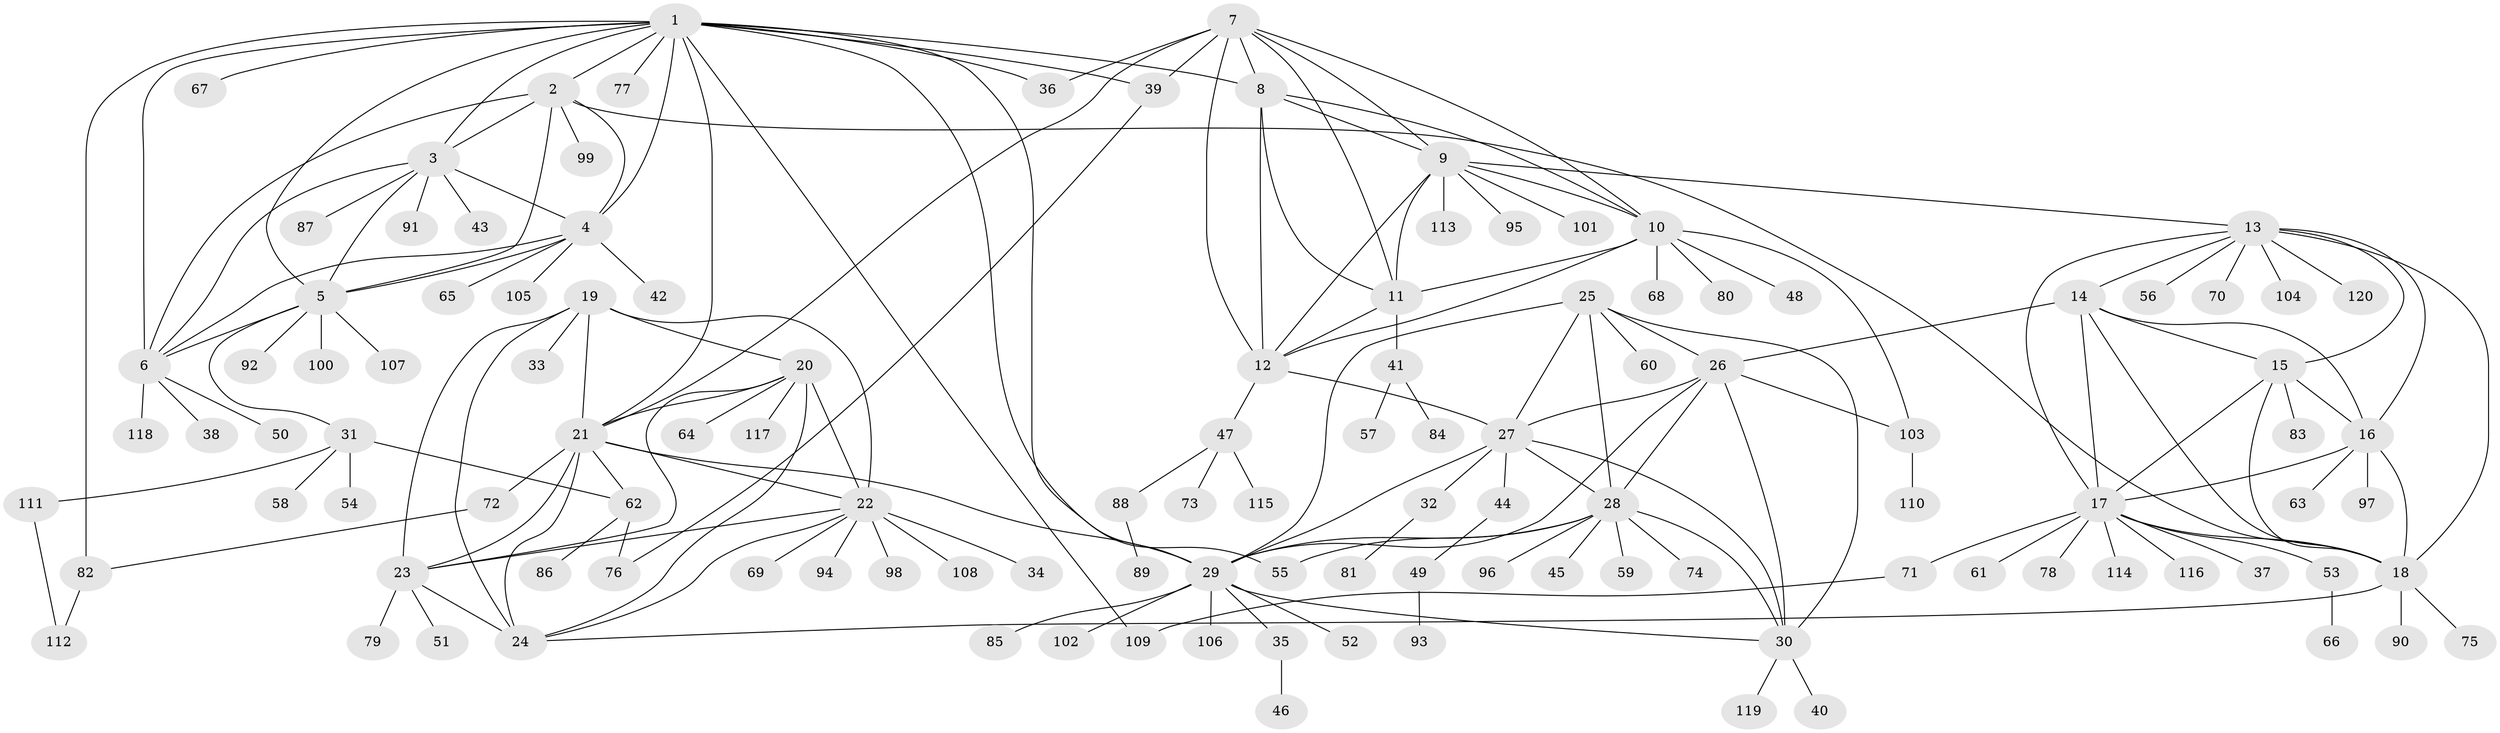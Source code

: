 // coarse degree distribution, {10: 0.016666666666666666, 8: 0.03333333333333333, 6: 0.06666666666666667, 5: 0.08333333333333333, 13: 0.016666666666666666, 2: 0.1, 7: 0.03333333333333333, 4: 0.016666666666666666, 11: 0.016666666666666666, 3: 0.016666666666666666, 1: 0.6}
// Generated by graph-tools (version 1.1) at 2025/19/03/04/25 18:19:29]
// undirected, 120 vertices, 184 edges
graph export_dot {
graph [start="1"]
  node [color=gray90,style=filled];
  1;
  2;
  3;
  4;
  5;
  6;
  7;
  8;
  9;
  10;
  11;
  12;
  13;
  14;
  15;
  16;
  17;
  18;
  19;
  20;
  21;
  22;
  23;
  24;
  25;
  26;
  27;
  28;
  29;
  30;
  31;
  32;
  33;
  34;
  35;
  36;
  37;
  38;
  39;
  40;
  41;
  42;
  43;
  44;
  45;
  46;
  47;
  48;
  49;
  50;
  51;
  52;
  53;
  54;
  55;
  56;
  57;
  58;
  59;
  60;
  61;
  62;
  63;
  64;
  65;
  66;
  67;
  68;
  69;
  70;
  71;
  72;
  73;
  74;
  75;
  76;
  77;
  78;
  79;
  80;
  81;
  82;
  83;
  84;
  85;
  86;
  87;
  88;
  89;
  90;
  91;
  92;
  93;
  94;
  95;
  96;
  97;
  98;
  99;
  100;
  101;
  102;
  103;
  104;
  105;
  106;
  107;
  108;
  109;
  110;
  111;
  112;
  113;
  114;
  115;
  116;
  117;
  118;
  119;
  120;
  1 -- 2;
  1 -- 3;
  1 -- 4;
  1 -- 5;
  1 -- 6;
  1 -- 8;
  1 -- 21;
  1 -- 29;
  1 -- 36;
  1 -- 39;
  1 -- 55;
  1 -- 67;
  1 -- 77;
  1 -- 82;
  1 -- 109;
  2 -- 3;
  2 -- 4;
  2 -- 5;
  2 -- 6;
  2 -- 18;
  2 -- 99;
  3 -- 4;
  3 -- 5;
  3 -- 6;
  3 -- 43;
  3 -- 87;
  3 -- 91;
  4 -- 5;
  4 -- 6;
  4 -- 42;
  4 -- 65;
  4 -- 105;
  5 -- 6;
  5 -- 31;
  5 -- 92;
  5 -- 100;
  5 -- 107;
  6 -- 38;
  6 -- 50;
  6 -- 118;
  7 -- 8;
  7 -- 9;
  7 -- 10;
  7 -- 11;
  7 -- 12;
  7 -- 21;
  7 -- 36;
  7 -- 39;
  8 -- 9;
  8 -- 10;
  8 -- 11;
  8 -- 12;
  9 -- 10;
  9 -- 11;
  9 -- 12;
  9 -- 13;
  9 -- 95;
  9 -- 101;
  9 -- 113;
  10 -- 11;
  10 -- 12;
  10 -- 48;
  10 -- 68;
  10 -- 80;
  10 -- 103;
  11 -- 12;
  11 -- 41;
  12 -- 27;
  12 -- 47;
  13 -- 14;
  13 -- 15;
  13 -- 16;
  13 -- 17;
  13 -- 18;
  13 -- 56;
  13 -- 70;
  13 -- 104;
  13 -- 120;
  14 -- 15;
  14 -- 16;
  14 -- 17;
  14 -- 18;
  14 -- 26;
  15 -- 16;
  15 -- 17;
  15 -- 18;
  15 -- 83;
  16 -- 17;
  16 -- 18;
  16 -- 63;
  16 -- 97;
  17 -- 18;
  17 -- 37;
  17 -- 53;
  17 -- 61;
  17 -- 71;
  17 -- 78;
  17 -- 114;
  17 -- 116;
  18 -- 24;
  18 -- 75;
  18 -- 90;
  19 -- 20;
  19 -- 21;
  19 -- 22;
  19 -- 23;
  19 -- 24;
  19 -- 33;
  20 -- 21;
  20 -- 22;
  20 -- 23;
  20 -- 24;
  20 -- 64;
  20 -- 117;
  21 -- 22;
  21 -- 23;
  21 -- 24;
  21 -- 29;
  21 -- 62;
  21 -- 72;
  22 -- 23;
  22 -- 24;
  22 -- 34;
  22 -- 69;
  22 -- 94;
  22 -- 98;
  22 -- 108;
  23 -- 24;
  23 -- 51;
  23 -- 79;
  25 -- 26;
  25 -- 27;
  25 -- 28;
  25 -- 29;
  25 -- 30;
  25 -- 60;
  26 -- 27;
  26 -- 28;
  26 -- 29;
  26 -- 30;
  26 -- 103;
  27 -- 28;
  27 -- 29;
  27 -- 30;
  27 -- 32;
  27 -- 44;
  28 -- 29;
  28 -- 30;
  28 -- 45;
  28 -- 55;
  28 -- 59;
  28 -- 74;
  28 -- 96;
  29 -- 30;
  29 -- 35;
  29 -- 52;
  29 -- 85;
  29 -- 102;
  29 -- 106;
  30 -- 40;
  30 -- 119;
  31 -- 54;
  31 -- 58;
  31 -- 62;
  31 -- 111;
  32 -- 81;
  35 -- 46;
  39 -- 76;
  41 -- 57;
  41 -- 84;
  44 -- 49;
  47 -- 73;
  47 -- 88;
  47 -- 115;
  49 -- 93;
  53 -- 66;
  62 -- 76;
  62 -- 86;
  71 -- 109;
  72 -- 82;
  82 -- 112;
  88 -- 89;
  103 -- 110;
  111 -- 112;
}
